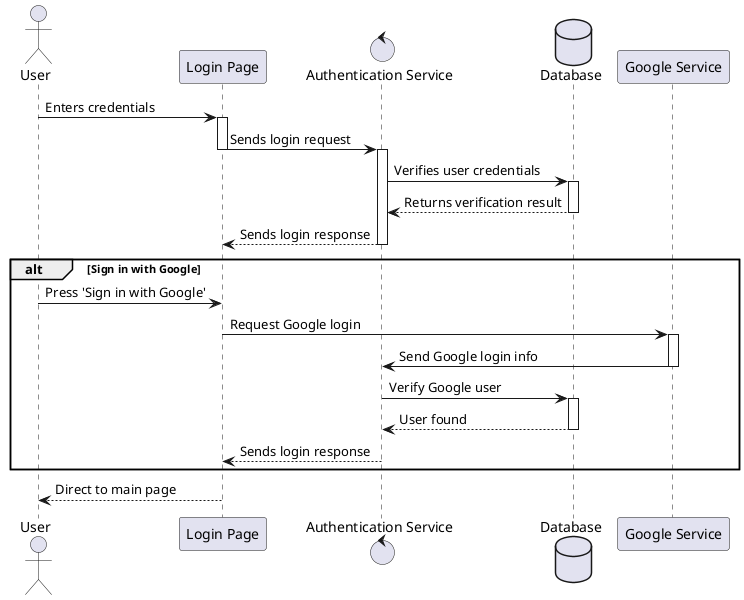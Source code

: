 @startuml
actor User
participant "Login Page" as LoginPage
control "Authentication Service" as AuthService
database "Database" as DB
participant "Google Service" as GoogleService

User -> LoginPage: Enters credentials
activate LoginPage
LoginPage -> AuthService: Sends login request
deactivate LoginPage

activate AuthService
AuthService -> DB: Verifies user credentials
activate DB
DB --> AuthService: Returns verification result
deactivate DB

AuthService --> LoginPage: Sends login response
deactivate AuthService

alt Sign in with Google
    User -> LoginPage: Press 'Sign in with Google'
    LoginPage -> GoogleService: Request Google login
    activate GoogleService
    GoogleService -> AuthService: Send Google login info
    deactivate GoogleService
    AuthService -> DB: Verify Google user
    activate DB
    DB --> AuthService: User found
    deactivate DB
    AuthService --> LoginPage: Sends login response

end

activate LoginPage
LoginPage --> User: Direct to main page
deactivate LoginPage
@enduml
